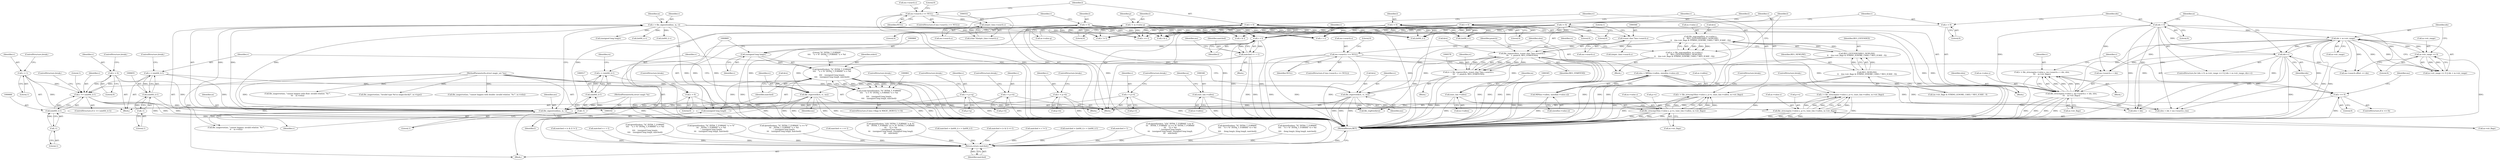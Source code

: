 digraph "0_file_4a284c89d6ef11aca34da65da7d673050a5ea320_1@API" {
"1000862" [label="(Call,fprintf(stderr, \"%\" INT64_T_FORMAT\n\t\t\t\t    \"u < %\" INT64_T_FORMAT \"u = %d\n\",\n\t\t\t\t    (unsigned long long)v,\n\t\t\t\t    (unsigned long long)l, matched))"];
"1000865" [label="(Call,(unsigned long long)v)"];
"1000849" [label="(Call,v < l)"];
"1000688" [label="(Call,v = file_signextend(ms, m, v))"];
"1000690" [label="(Call,file_signextend(ms, m, v))"];
"1000647" [label="(Call,file_regerror(&rx, rc, ms))"];
"1000562" [label="(Call,file_regexec(&rx, (const char *)ms->search.s,\n\t\t\t    1, pmatch, REG_STARTEND))"];
"1000486" [label="(Call,file_regcomp(&rx, m->value.s,\n\t\t    REG_EXTENDED|REG_NEWLINE|\n\t\t    ((m->str_flags & STRING_IGNORE_CASE) ? REG_ICASE : 0)))"];
"1000494" [label="(Call,REG_EXTENDED|REG_NEWLINE|\n\t\t    ((m->str_flags & STRING_IGNORE_CASE) ? REG_ICASE : 0))"];
"1000496" [label="(Call,REG_NEWLINE|\n\t\t    ((m->str_flags & STRING_IGNORE_CASE) ? REG_ICASE : 0))"];
"1000565" [label="(Call,(const char *)ms->search.s)"];
"1000551" [label="(Call,(intptr_t)ms->search.s)"];
"1000472" [label="(Call,ms->search.s == NULL)"];
"1000560" [label="(Call,rc = file_regexec(&rx, (const char *)ms->search.s,\n\t\t\t    1, pmatch, REG_STARTEND))"];
"1000103" [label="(MethodParameterIn,struct magic_set *ms)"];
"1000509" [label="(Call,file_regerror(&rx, rc, ms))"];
"1000484" [label="(Call,rc = file_regcomp(&rx, m->value.s,\n\t\t    REG_EXTENDED|REG_NEWLINE|\n\t\t    ((m->str_flags & STRING_IGNORE_CASE) ? REG_ICASE : 0)))"];
"1000104" [label="(MethodParameterIn,struct magic *m)"];
"1000637" [label="(Call,v = 0)"];
"1000663" [label="(Call,v == (uint64_t)-1)"];
"1000642" [label="(Call,v = 1)"];
"1000514" [label="(Call,v = (uint64_t)-1)"];
"1000516" [label="(Call,(uint64_t)-1)"];
"1000518" [label="(Call,-1)"];
"1000652" [label="(Call,v = (uint64_t)-1)"];
"1000654" [label="(Call,(uint64_t)-1)"];
"1000656" [label="(Call,-1)"];
"1000665" [label="(Call,(uint64_t)-1)"];
"1000667" [label="(Call,-1)"];
"1000178" [label="(Call,v = p->q)"];
"1000133" [label="(Call,v = p->b)"];
"1000402" [label="(Call,v = 0)"];
"1000328" [label="(Call,v = file_strncmp(m->value.s, p->s, (size_t)m->vallen, m->str_flags))"];
"1000330" [label="(Call,file_strncmp(m->value.s, p->s, (size_t)m->vallen, m->str_flags))"];
"1000339" [label="(Call,(size_t)m->vallen)"];
"1000142" [label="(Call,v = p->h)"];
"1000353" [label="(Call,v = file_strncmp16(m->value.s, p->s, (size_t)m->vallen, m->str_flags))"];
"1000355" [label="(Call,file_strncmp16(m->value.s, p->s, (size_t)m->vallen, m->str_flags))"];
"1000364" [label="(Call,(size_t)m->vallen)"];
"1000319" [label="(Call,v = 0)"];
"1000160" [label="(Call,v = p->l)"];
"1000454" [label="(Call,v == 0)"];
"1000434" [label="(Call,v = file_strncmp(m->value.s, ms->search.s + idx, slen,\n\t\t\t    m->str_flags))"];
"1000436" [label="(Call,file_strncmp(m->value.s, ms->search.s + idx, slen,\n\t\t\t    m->str_flags))"];
"1000378" [label="(Call,ms->search.s == NULL)"];
"1000406" [label="(Call,idx = 0)"];
"1000415" [label="(Call,idx < m->str_range)"];
"1000420" [label="(Call,idx++)"];
"1000410" [label="(Call,m->str_range == 0)"];
"1000387" [label="(Call,slen = MIN(m->vallen, sizeof(m->value.s)))"];
"1000389" [label="(Call,MIN(m->vallen, sizeof(m->value.s)))"];
"1000325" [label="(Call,l = 0)"];
"1000107" [label="(Call,l = m->value.q)"];
"1000350" [label="(Call,l = 0)"];
"1000399" [label="(Call,l = 0)"];
"1000481" [label="(Call,l = 0)"];
"1000316" [label="(Call,l = 0)"];
"1000868" [label="(Call,(unsigned long long)l)"];
"1000847" [label="(Call,matched = v < l)"];
"1000860" [label="(Call,(void) fprintf(stderr, \"%\" INT64_T_FORMAT\n\t\t\t\t    \"u < %\" INT64_T_FORMAT \"u = %d\n\",\n\t\t\t\t    (unsigned long long)v,\n\t\t\t\t    (unsigned long long)l, matched))"];
"1000978" [label="(Return,return matched;)"];
"1000328" [label="(Call,v = file_strncmp(m->value.s, p->s, (size_t)m->vallen, m->str_flags))"];
"1000436" [label="(Call,file_strncmp(m->value.s, ms->search.s + idx, slen,\n\t\t\t    m->str_flags))"];
"1000812" [label="(Call,(int64_t) v)"];
"1000486" [label="(Call,file_regcomp(&rx, m->value.s,\n\t\t    REG_EXTENDED|REG_NEWLINE|\n\t\t    ((m->str_flags & STRING_IGNORE_CASE) ? REG_ICASE : 0)))"];
"1000658" [label="(ControlStructure,break;)"];
"1000880" [label="(Call,(int64_t) l)"];
"1000862" [label="(Call,fprintf(stderr, \"%\" INT64_T_FORMAT\n\t\t\t\t    \"u < %\" INT64_T_FORMAT \"u = %d\n\",\n\t\t\t\t    (unsigned long long)v,\n\t\t\t\t    (unsigned long long)l, matched))"];
"1000341" [label="(Call,m->vallen)"];
"1000331" [label="(Call,m->value.s)"];
"1000489" [label="(Call,m->value.s)"];
"1000453" [label="(ControlStructure,if (v == 0))"];
"1000487" [label="(Call,&rx)"];
"1000402" [label="(Call,v = 0)"];
"1000665" [label="(Call,(uint64_t)-1)"];
"1000329" [label="(Identifier,v)"];
"1000317" [label="(Identifier,l)"];
"1000384" [label="(Identifier,NULL)"];
"1000657" [label="(Literal,1)"];
"1000326" [label="(Identifier,l)"];
"1000494" [label="(Call,REG_EXTENDED|REG_NEWLINE|\n\t\t    ((m->str_flags & STRING_IGNORE_CASE) ? REG_ICASE : 0))"];
"1000521" [label="(Block,)"];
"1000480" [label="(Literal,0)"];
"1000849" [label="(Call,v < l)"];
"1000640" [label="(ControlStructure,break;)"];
"1000656" [label="(Call,-1)"];
"1000562" [label="(Call,file_regexec(&rx, (const char *)ms->search.s,\n\t\t\t    1, pmatch, REG_STARTEND))"];
"1000160" [label="(Call,v = p->l)"];
"1000162" [label="(Call,p->l)"];
"1000867" [label="(Identifier,v)"];
"1000647" [label="(Call,file_regerror(&rx, rc, ms))"];
"1000133" [label="(Call,v = p->b)"];
"1000434" [label="(Call,v = file_strncmp(m->value.s, ms->search.s + idx, slen,\n\t\t\t    m->str_flags))"];
"1000105" [label="(Block,)"];
"1000180" [label="(Call,p->q)"];
"1000353" [label="(Call,v = file_strncmp16(m->value.s, p->s, (size_t)m->vallen, m->str_flags))"];
"1000654" [label="(Call,(uint64_t)-1)"];
"1000407" [label="(Identifier,idx)"];
"1000573" [label="(Identifier,pmatch)"];
"1000481" [label="(Call,l = 0)"];
"1000435" [label="(Identifier,v)"];
"1000390" [label="(Call,m->vallen)"];
"1000903" [label="(ControlStructure,break;)"];
"1000644" [label="(Literal,1)"];
"1000356" [label="(Call,m->value.s)"];
"1000165" [label="(ControlStructure,break;)"];
"1000639" [label="(Literal,0)"];
"1000366" [label="(Call,m->vallen)"];
"1000415" [label="(Call,idx < m->str_range)"];
"1000637" [label="(Call,v = 0)"];
"1000750" [label="(Call,v == l)"];
"1000937" [label="(Call,matched = (v & l) != l)"];
"1000401" [label="(Literal,0)"];
"1000178" [label="(Call,v = p->q)"];
"1000871" [label="(Identifier,matched)"];
"1000458" [label="(Call,ms->search.offset += idx)"];
"1000690" [label="(Call,file_signextend(ms, m, v))"];
"1000572" [label="(Literal,1)"];
"1000318" [label="(Literal,0)"];
"1000386" [label="(Literal,0)"];
"1000496" [label="(Call,REG_NEWLINE|\n\t\t    ((m->str_flags & STRING_IGNORE_CASE) ? REG_ICASE : 0))"];
"1000782" [label="(Call,matched = v > l)"];
"1000797" [label="(Call,fprintf(stderr, \"%\" INT64_T_FORMAT\n\t\t\t\t    \"u > %\" INT64_T_FORMAT \"u = %d\n\",\n\t\t\t\t    (unsigned long long)v,\n\t\t\t\t    (unsigned long long)l, matched))"];
"1000563" [label="(Call,&rx)"];
"1000513" [label="(Identifier,ms)"];
"1000510" [label="(Call,&rx)"];
"1000642" [label="(Call,v = 1)"];
"1000456" [label="(Literal,0)"];
"1000449" [label="(Identifier,slen)"];
"1000408" [label="(Literal,0)"];
"1000736" [label="(Call,fprintf(stderr, \"%\" INT64_T_FORMAT \"u != %\"\n\t\t\t    INT64_T_FORMAT \"u = %d\n\", (unsigned long long)v,\n\t\t\t    (unsigned long long)l, matched))"];
"1000421" [label="(Identifier,idx)"];
"1000645" [label="(ControlStructure,break;)"];
"1000455" [label="(Identifier,v)"];
"1000468" [label="(Block,)"];
"1000515" [label="(Identifier,v)"];
"1000361" [label="(Call,p->s)"];
"1000238" [label="(Call,file_magerror(ms, \"cannot happen with float: invalid relation `%c'\",\n\t\t\t    m->reln))"];
"1000763" [label="(Call,fprintf(stderr, \"%\" INT64_T_FORMAT \"u == %\"\n\t\t\t    INT64_T_FORMAT \"u = %d\n\", (unsigned long long)v,\n\t\t\t    (unsigned long long)l, matched))"];
"1000748" [label="(Call,matched = v == l)"];
"1000954" [label="(Call,fprintf(stderr, \"((%\" INT64_T_FORMAT \"x & %\"\n\t\t\t    INT64_T_FORMAT \"x) != %\" INT64_T_FORMAT\n\t\t\t    \"x) = %d\n\", (unsigned long long)v,\n\t\t\t    (unsigned long long)l, (unsigned long long)l,\n\t\t\t    matched))"];
"1000144" [label="(Call,p->h)"];
"1000410" [label="(Call,m->str_range == 0)"];
"1000143" [label="(Identifier,v)"];
"1000450" [label="(Call,m->str_flags)"];
"1000424" [label="(Call,slen + idx > ms->search.s_len)"];
"1000870" [label="(Identifier,l)"];
"1000355" [label="(Call,file_strncmp16(m->value.s, p->s, (size_t)m->vallen, m->str_flags))"];
"1000147" [label="(ControlStructure,break;)"];
"1000122" [label="(Identifier,p)"];
"1000561" [label="(Identifier,rc)"];
"1000940" [label="(Call,v & l)"];
"1000847" [label="(Call,matched = v < l)"];
"1000553" [label="(Call,ms->search.s)"];
"1000483" [label="(Literal,0)"];
"1000661" [label="(Identifier,rx)"];
"1000519" [label="(Literal,1)"];
"1000351" [label="(Identifier,l)"];
"1000484" [label="(Call,rc = file_regcomp(&rx, m->value.s,\n\t\t    REG_EXTENDED|REG_NEWLINE|\n\t\t    ((m->str_flags & STRING_IGNORE_CASE) ? REG_ICASE : 0)))"];
"1000461" [label="(Identifier,ms)"];
"1000863" [label="(Identifier,stderr)"];
"1000638" [label="(Identifier,v)"];
"1000662" [label="(ControlStructure,if (v == (uint64_t)-1))"];
"1000417" [label="(Call,m->str_range)"];
"1000809" [label="(Call,matched = (int64_t) v > (int64_t) l)"];
"1000387" [label="(Call,slen = MIN(m->vallen, sizeof(m->value.s)))"];
"1000473" [label="(Call,ms->search.s)"];
"1000103" [label="(MethodParameterIn,struct magic_set *ms)"];
"1000350" [label="(Call,l = 0)"];
"1000354" [label="(Identifier,v)"];
"1000565" [label="(Call,(const char *)ms->search.s)"];
"1000442" [label="(Call,ms->search.s + idx)"];
"1000369" [label="(Call,m->str_flags)"];
"1000877" [label="(Call,(int64_t) v)"];
"1000412" [label="(Identifier,m)"];
"1000425" [label="(Call,slen + idx)"];
"1000416" [label="(Identifier,idx)"];
"1000980" [label="(MethodReturn,RET)"];
"1000693" [label="(Identifier,v)"];
"1000516" [label="(Call,(uint64_t)-1)"];
"1000134" [label="(Identifier,v)"];
"1000508" [label="(Block,)"];
"1000321" [label="(Literal,0)"];
"1000668" [label="(Literal,1)"];
"1000672" [label="(ControlStructure,break;)"];
"1000679" [label="(Call,file_magerror(ms, \"invalid type %d in magiccheck()\", m->type))"];
"1000688" [label="(Call,v = file_signextend(ms, m, v))"];
"1000560" [label="(Call,rc = file_regexec(&rx, (const char *)ms->search.s,\n\t\t\t    1, pmatch, REG_STARTEND))"];
"1000345" [label="(Identifier,m)"];
"1000485" [label="(Identifier,rc)"];
"1000379" [label="(Call,ms->search.s)"];
"1000653" [label="(Identifier,v)"];
"1000389" [label="(Call,MIN(m->vallen, sizeof(m->value.s)))"];
"1000514" [label="(Call,v = (uint64_t)-1)"];
"1000403" [label="(Identifier,v)"];
"1000437" [label="(Call,m->value.s)"];
"1000969" [label="(Call,file_magerror(ms, \"cannot happen: invalid relation `%c'\",\n\t\t    m->reln))"];
"1000344" [label="(Call,m->str_flags)"];
"1000422" [label="(Block,)"];
"1000405" [label="(ControlStructure,for (idx = 0; m->str_range == 0 || idx < m->str_range; idx++))"];
"1000691" [label="(Identifier,ms)"];
"1000652" [label="(Call,v = (uint64_t)-1)"];
"1000372" [label="(ControlStructure,break;)"];
"1000322" [label="(ControlStructure,break;)"];
"1000498" [label="(Call,(m->str_flags & STRING_IGNORE_CASE) ? REG_ICASE : 0)"];
"1000905" [label="(Call,matched = (v & l) == l)"];
"1000979" [label="(Identifier,matched)"];
"1000713" [label="(Call,(unsigned long long)v)"];
"1000579" [label="(Call,(intptr_t)ms->search.s)"];
"1000471" [label="(ControlStructure,if (ms->search.s == NULL))"];
"1000860" [label="(Call,(void) fprintf(stderr, \"%\" INT64_T_FORMAT\n\t\t\t\t    \"u < %\" INT64_T_FORMAT \"u = %d\n\",\n\t\t\t\t    (unsigned long long)v,\n\t\t\t\t    (unsigned long long)l, matched))"];
"1000721" [label="(Call,matched = v != l)"];
"1000347" [label="(ControlStructure,break;)"];
"1000856" [label="(Identifier,ms)"];
"1000874" [label="(Call,matched = (int64_t) v < (int64_t) l)"];
"1000689" [label="(Identifier,v)"];
"1000316" [label="(Call,l = 0)"];
"1000104" [label="(MethodParameterIn,struct magic *m)"];
"1000388" [label="(Identifier,slen)"];
"1000325" [label="(Call,l = 0)"];
"1000327" [label="(Literal,0)"];
"1000393" [label="(Call,sizeof(m->value.s))"];
"1000409" [label="(Call,m->str_range == 0 || idx < m->str_range)"];
"1000512" [label="(Identifier,rc)"];
"1000420" [label="(Call,idx++)"];
"1000846" [label="(Block,)"];
"1000648" [label="(Call,&rx)"];
"1000671" [label="(Literal,1)"];
"1000399" [label="(Call,l = 0)"];
"1000716" [label="(Call,matched = 1)"];
"1000472" [label="(Call,ms->search.s == NULL)"];
"1000374" [label="(Block,)"];
"1000922" [label="(Call,fprintf(stderr, \"((%\" INT64_T_FORMAT \"x & %\"\n\t\t\t    INT64_T_FORMAT \"x) == %\" INT64_T_FORMAT\n\t\t\t    \"x) = %d\n\", (unsigned long long)v,\n\t\t\t    (unsigned long long)l, (unsigned long long)l,\n\t\t\t    matched))"];
"1000659" [label="(Call,file_regfree(&rx))"];
"1000864" [label="(Literal,\"%\" INT64_T_FORMAT\n\t\t\t\t    \"u < %\" INT64_T_FORMAT \"u = %d\n\")"];
"1000183" [label="(ControlStructure,break;)"];
"1000482" [label="(Identifier,l)"];
"1000406" [label="(Call,idx = 0)"];
"1000319" [label="(Call,v = 0)"];
"1000378" [label="(Call,ms->search.s == NULL)"];
"1000574" [label="(Identifier,REG_STARTEND)"];
"1000850" [label="(Identifier,v)"];
"1000692" [label="(Identifier,m)"];
"1000549" [label="(Call,(char *)(intptr_t)ms->search.s)"];
"1000400" [label="(Identifier,l)"];
"1000414" [label="(Literal,0)"];
"1000161" [label="(Identifier,v)"];
"1000108" [label="(Identifier,l)"];
"1000696" [label="(Identifier,m)"];
"1000893" [label="(Call,fprintf(stderr, \"%\" INT64_T_FORMAT\n\t\t\t\t    \"d < %\" INT64_T_FORMAT \"d = %d\n\",\n\t\t\t\t     (long long)v, (long long)l, matched))"];
"1000303" [label="(Call,file_magerror(ms, \"cannot happen with double: invalid relation `%c'\", m->reln))"];
"1000330" [label="(Call,file_strncmp(m->value.s, p->s, (size_t)m->vallen, m->str_flags))"];
"1000370" [label="(Identifier,m)"];
"1000590" [label="(Block,)"];
"1000667" [label="(Call,-1)"];
"1000868" [label="(Call,(unsigned long long)l)"];
"1000908" [label="(Call,v & l)"];
"1000336" [label="(Call,p->s)"];
"1000495" [label="(Identifier,REG_EXTENDED)"];
"1000865" [label="(Call,(unsigned long long)v)"];
"1000663" [label="(Call,v == (uint64_t)-1)"];
"1000135" [label="(Call,p->b)"];
"1000651" [label="(Identifier,ms)"];
"1000131" [label="(Block,)"];
"1000411" [label="(Call,m->str_range)"];
"1000978" [label="(Return,return matched;)"];
"1000142" [label="(Call,v = p->h)"];
"1000518" [label="(Call,-1)"];
"1000454" [label="(Call,v == 0)"];
"1000551" [label="(Call,(intptr_t)ms->search.s)"];
"1000404" [label="(Literal,0)"];
"1000377" [label="(ControlStructure,if (ms->search.s == NULL))"];
"1000664" [label="(Identifier,v)"];
"1000352" [label="(Literal,0)"];
"1000650" [label="(Identifier,rc)"];
"1000828" [label="(Call,fprintf(stderr, \"%\" INT64_T_FORMAT\n\t\t\t\t    \"d > %\" INT64_T_FORMAT \"d = %d\n\",\n\t\t\t\t    (long long)v, (long long)l, matched))"];
"1000179" [label="(Identifier,v)"];
"1000851" [label="(Identifier,l)"];
"1000567" [label="(Call,ms->search.s)"];
"1000509" [label="(Call,file_regerror(&rx, rc, ms))"];
"1000497" [label="(Identifier,REG_NEWLINE)"];
"1000643" [label="(Identifier,v)"];
"1000107" [label="(Call,l = m->value.q)"];
"1000784" [label="(Call,v > l)"];
"1000815" [label="(Call,(int64_t) l)"];
"1000852" [label="(ControlStructure,if ((ms->flags & MAGIC_DEBUG) != 0))"];
"1000723" [label="(Call,v != l)"];
"1000364" [label="(Call,(size_t)m->vallen)"];
"1000320" [label="(Identifier,v)"];
"1000478" [label="(Identifier,NULL)"];
"1000109" [label="(Call,m->value.q)"];
"1000507" [label="(Identifier,rc)"];
"1000138" [label="(ControlStructure,break;)"];
"1000848" [label="(Identifier,matched)"];
"1000339" [label="(Call,(size_t)m->vallen)"];
"1000862" -> "1000860"  [label="AST: "];
"1000862" -> "1000871"  [label="CFG: "];
"1000863" -> "1000862"  [label="AST: "];
"1000864" -> "1000862"  [label="AST: "];
"1000865" -> "1000862"  [label="AST: "];
"1000868" -> "1000862"  [label="AST: "];
"1000871" -> "1000862"  [label="AST: "];
"1000860" -> "1000862"  [label="CFG: "];
"1000862" -> "1000980"  [label="DDG: "];
"1000862" -> "1000980"  [label="DDG: "];
"1000862" -> "1000980"  [label="DDG: "];
"1000862" -> "1000980"  [label="DDG: "];
"1000862" -> "1000860"  [label="DDG: "];
"1000862" -> "1000860"  [label="DDG: "];
"1000862" -> "1000860"  [label="DDG: "];
"1000862" -> "1000860"  [label="DDG: "];
"1000862" -> "1000860"  [label="DDG: "];
"1000865" -> "1000862"  [label="DDG: "];
"1000868" -> "1000862"  [label="DDG: "];
"1000847" -> "1000862"  [label="DDG: "];
"1000862" -> "1000978"  [label="DDG: "];
"1000865" -> "1000867"  [label="CFG: "];
"1000866" -> "1000865"  [label="AST: "];
"1000867" -> "1000865"  [label="AST: "];
"1000869" -> "1000865"  [label="CFG: "];
"1000865" -> "1000980"  [label="DDG: "];
"1000849" -> "1000865"  [label="DDG: "];
"1000849" -> "1000847"  [label="AST: "];
"1000849" -> "1000851"  [label="CFG: "];
"1000850" -> "1000849"  [label="AST: "];
"1000851" -> "1000849"  [label="AST: "];
"1000847" -> "1000849"  [label="CFG: "];
"1000849" -> "1000980"  [label="DDG: "];
"1000849" -> "1000980"  [label="DDG: "];
"1000849" -> "1000847"  [label="DDG: "];
"1000849" -> "1000847"  [label="DDG: "];
"1000688" -> "1000849"  [label="DDG: "];
"1000325" -> "1000849"  [label="DDG: "];
"1000107" -> "1000849"  [label="DDG: "];
"1000350" -> "1000849"  [label="DDG: "];
"1000399" -> "1000849"  [label="DDG: "];
"1000481" -> "1000849"  [label="DDG: "];
"1000316" -> "1000849"  [label="DDG: "];
"1000849" -> "1000868"  [label="DDG: "];
"1000688" -> "1000105"  [label="AST: "];
"1000688" -> "1000690"  [label="CFG: "];
"1000689" -> "1000688"  [label="AST: "];
"1000690" -> "1000688"  [label="AST: "];
"1000696" -> "1000688"  [label="CFG: "];
"1000688" -> "1000980"  [label="DDG: "];
"1000688" -> "1000980"  [label="DDG: "];
"1000690" -> "1000688"  [label="DDG: "];
"1000690" -> "1000688"  [label="DDG: "];
"1000690" -> "1000688"  [label="DDG: "];
"1000688" -> "1000713"  [label="DDG: "];
"1000688" -> "1000723"  [label="DDG: "];
"1000688" -> "1000750"  [label="DDG: "];
"1000688" -> "1000784"  [label="DDG: "];
"1000688" -> "1000812"  [label="DDG: "];
"1000688" -> "1000877"  [label="DDG: "];
"1000688" -> "1000908"  [label="DDG: "];
"1000688" -> "1000940"  [label="DDG: "];
"1000690" -> "1000693"  [label="CFG: "];
"1000691" -> "1000690"  [label="AST: "];
"1000692" -> "1000690"  [label="AST: "];
"1000693" -> "1000690"  [label="AST: "];
"1000690" -> "1000980"  [label="DDG: "];
"1000690" -> "1000980"  [label="DDG: "];
"1000647" -> "1000690"  [label="DDG: "];
"1000509" -> "1000690"  [label="DDG: "];
"1000103" -> "1000690"  [label="DDG: "];
"1000104" -> "1000690"  [label="DDG: "];
"1000637" -> "1000690"  [label="DDG: "];
"1000663" -> "1000690"  [label="DDG: "];
"1000178" -> "1000690"  [label="DDG: "];
"1000133" -> "1000690"  [label="DDG: "];
"1000402" -> "1000690"  [label="DDG: "];
"1000652" -> "1000690"  [label="DDG: "];
"1000328" -> "1000690"  [label="DDG: "];
"1000142" -> "1000690"  [label="DDG: "];
"1000353" -> "1000690"  [label="DDG: "];
"1000319" -> "1000690"  [label="DDG: "];
"1000160" -> "1000690"  [label="DDG: "];
"1000642" -> "1000690"  [label="DDG: "];
"1000454" -> "1000690"  [label="DDG: "];
"1000690" -> "1000969"  [label="DDG: "];
"1000647" -> "1000590"  [label="AST: "];
"1000647" -> "1000651"  [label="CFG: "];
"1000648" -> "1000647"  [label="AST: "];
"1000650" -> "1000647"  [label="AST: "];
"1000651" -> "1000647"  [label="AST: "];
"1000653" -> "1000647"  [label="CFG: "];
"1000647" -> "1000980"  [label="DDG: "];
"1000647" -> "1000980"  [label="DDG: "];
"1000647" -> "1000980"  [label="DDG: "];
"1000647" -> "1000980"  [label="DDG: "];
"1000562" -> "1000647"  [label="DDG: "];
"1000560" -> "1000647"  [label="DDG: "];
"1000103" -> "1000647"  [label="DDG: "];
"1000647" -> "1000659"  [label="DDG: "];
"1000562" -> "1000560"  [label="AST: "];
"1000562" -> "1000574"  [label="CFG: "];
"1000563" -> "1000562"  [label="AST: "];
"1000565" -> "1000562"  [label="AST: "];
"1000572" -> "1000562"  [label="AST: "];
"1000573" -> "1000562"  [label="AST: "];
"1000574" -> "1000562"  [label="AST: "];
"1000560" -> "1000562"  [label="CFG: "];
"1000562" -> "1000980"  [label="DDG: "];
"1000562" -> "1000980"  [label="DDG: "];
"1000562" -> "1000980"  [label="DDG: "];
"1000562" -> "1000980"  [label="DDG: "];
"1000562" -> "1000560"  [label="DDG: "];
"1000562" -> "1000560"  [label="DDG: "];
"1000562" -> "1000560"  [label="DDG: "];
"1000562" -> "1000560"  [label="DDG: "];
"1000562" -> "1000560"  [label="DDG: "];
"1000486" -> "1000562"  [label="DDG: "];
"1000565" -> "1000562"  [label="DDG: "];
"1000562" -> "1000659"  [label="DDG: "];
"1000486" -> "1000484"  [label="AST: "];
"1000486" -> "1000494"  [label="CFG: "];
"1000487" -> "1000486"  [label="AST: "];
"1000489" -> "1000486"  [label="AST: "];
"1000494" -> "1000486"  [label="AST: "];
"1000484" -> "1000486"  [label="CFG: "];
"1000486" -> "1000980"  [label="DDG: "];
"1000486" -> "1000980"  [label="DDG: "];
"1000486" -> "1000484"  [label="DDG: "];
"1000486" -> "1000484"  [label="DDG: "];
"1000486" -> "1000484"  [label="DDG: "];
"1000494" -> "1000486"  [label="DDG: "];
"1000494" -> "1000486"  [label="DDG: "];
"1000486" -> "1000509"  [label="DDG: "];
"1000494" -> "1000496"  [label="CFG: "];
"1000495" -> "1000494"  [label="AST: "];
"1000496" -> "1000494"  [label="AST: "];
"1000494" -> "1000980"  [label="DDG: "];
"1000494" -> "1000980"  [label="DDG: "];
"1000496" -> "1000494"  [label="DDG: "];
"1000496" -> "1000494"  [label="DDG: "];
"1000496" -> "1000498"  [label="CFG: "];
"1000497" -> "1000496"  [label="AST: "];
"1000498" -> "1000496"  [label="AST: "];
"1000496" -> "1000980"  [label="DDG: "];
"1000496" -> "1000980"  [label="DDG: "];
"1000565" -> "1000567"  [label="CFG: "];
"1000566" -> "1000565"  [label="AST: "];
"1000567" -> "1000565"  [label="AST: "];
"1000572" -> "1000565"  [label="CFG: "];
"1000551" -> "1000565"  [label="DDG: "];
"1000565" -> "1000579"  [label="DDG: "];
"1000551" -> "1000549"  [label="AST: "];
"1000551" -> "1000553"  [label="CFG: "];
"1000552" -> "1000551"  [label="AST: "];
"1000553" -> "1000551"  [label="AST: "];
"1000549" -> "1000551"  [label="CFG: "];
"1000551" -> "1000549"  [label="DDG: "];
"1000472" -> "1000551"  [label="DDG: "];
"1000472" -> "1000471"  [label="AST: "];
"1000472" -> "1000478"  [label="CFG: "];
"1000473" -> "1000472"  [label="AST: "];
"1000478" -> "1000472"  [label="AST: "];
"1000480" -> "1000472"  [label="CFG: "];
"1000482" -> "1000472"  [label="CFG: "];
"1000472" -> "1000980"  [label="DDG: "];
"1000472" -> "1000980"  [label="DDG: "];
"1000472" -> "1000980"  [label="DDG: "];
"1000560" -> "1000521"  [label="AST: "];
"1000561" -> "1000560"  [label="AST: "];
"1000578" -> "1000560"  [label="CFG: "];
"1000560" -> "1000980"  [label="DDG: "];
"1000560" -> "1000980"  [label="DDG: "];
"1000103" -> "1000102"  [label="AST: "];
"1000103" -> "1000980"  [label="DDG: "];
"1000103" -> "1000238"  [label="DDG: "];
"1000103" -> "1000303"  [label="DDG: "];
"1000103" -> "1000509"  [label="DDG: "];
"1000103" -> "1000679"  [label="DDG: "];
"1000103" -> "1000969"  [label="DDG: "];
"1000509" -> "1000508"  [label="AST: "];
"1000509" -> "1000513"  [label="CFG: "];
"1000510" -> "1000509"  [label="AST: "];
"1000512" -> "1000509"  [label="AST: "];
"1000513" -> "1000509"  [label="AST: "];
"1000515" -> "1000509"  [label="CFG: "];
"1000509" -> "1000980"  [label="DDG: "];
"1000509" -> "1000980"  [label="DDG: "];
"1000509" -> "1000980"  [label="DDG: "];
"1000484" -> "1000509"  [label="DDG: "];
"1000509" -> "1000659"  [label="DDG: "];
"1000484" -> "1000468"  [label="AST: "];
"1000485" -> "1000484"  [label="AST: "];
"1000507" -> "1000484"  [label="CFG: "];
"1000484" -> "1000980"  [label="DDG: "];
"1000104" -> "1000102"  [label="AST: "];
"1000104" -> "1000980"  [label="DDG: "];
"1000637" -> "1000590"  [label="AST: "];
"1000637" -> "1000639"  [label="CFG: "];
"1000638" -> "1000637"  [label="AST: "];
"1000639" -> "1000637"  [label="AST: "];
"1000640" -> "1000637"  [label="CFG: "];
"1000637" -> "1000663"  [label="DDG: "];
"1000663" -> "1000662"  [label="AST: "];
"1000663" -> "1000665"  [label="CFG: "];
"1000664" -> "1000663"  [label="AST: "];
"1000665" -> "1000663"  [label="AST: "];
"1000671" -> "1000663"  [label="CFG: "];
"1000672" -> "1000663"  [label="CFG: "];
"1000663" -> "1000980"  [label="DDG: "];
"1000663" -> "1000980"  [label="DDG: "];
"1000663" -> "1000980"  [label="DDG: "];
"1000642" -> "1000663"  [label="DDG: "];
"1000514" -> "1000663"  [label="DDG: "];
"1000652" -> "1000663"  [label="DDG: "];
"1000665" -> "1000663"  [label="DDG: "];
"1000642" -> "1000590"  [label="AST: "];
"1000642" -> "1000644"  [label="CFG: "];
"1000643" -> "1000642"  [label="AST: "];
"1000644" -> "1000642"  [label="AST: "];
"1000645" -> "1000642"  [label="CFG: "];
"1000514" -> "1000508"  [label="AST: "];
"1000514" -> "1000516"  [label="CFG: "];
"1000515" -> "1000514"  [label="AST: "];
"1000516" -> "1000514"  [label="AST: "];
"1000661" -> "1000514"  [label="CFG: "];
"1000516" -> "1000514"  [label="DDG: "];
"1000516" -> "1000518"  [label="CFG: "];
"1000517" -> "1000516"  [label="AST: "];
"1000518" -> "1000516"  [label="AST: "];
"1000518" -> "1000516"  [label="DDG: "];
"1000518" -> "1000519"  [label="CFG: "];
"1000519" -> "1000518"  [label="AST: "];
"1000652" -> "1000590"  [label="AST: "];
"1000652" -> "1000654"  [label="CFG: "];
"1000653" -> "1000652"  [label="AST: "];
"1000654" -> "1000652"  [label="AST: "];
"1000658" -> "1000652"  [label="CFG: "];
"1000652" -> "1000980"  [label="DDG: "];
"1000654" -> "1000652"  [label="DDG: "];
"1000654" -> "1000656"  [label="CFG: "];
"1000655" -> "1000654"  [label="AST: "];
"1000656" -> "1000654"  [label="AST: "];
"1000654" -> "1000980"  [label="DDG: "];
"1000656" -> "1000654"  [label="DDG: "];
"1000656" -> "1000657"  [label="CFG: "];
"1000657" -> "1000656"  [label="AST: "];
"1000665" -> "1000667"  [label="CFG: "];
"1000666" -> "1000665"  [label="AST: "];
"1000667" -> "1000665"  [label="AST: "];
"1000665" -> "1000980"  [label="DDG: "];
"1000667" -> "1000665"  [label="DDG: "];
"1000667" -> "1000668"  [label="CFG: "];
"1000668" -> "1000667"  [label="AST: "];
"1000178" -> "1000131"  [label="AST: "];
"1000178" -> "1000180"  [label="CFG: "];
"1000179" -> "1000178"  [label="AST: "];
"1000180" -> "1000178"  [label="AST: "];
"1000183" -> "1000178"  [label="CFG: "];
"1000178" -> "1000980"  [label="DDG: "];
"1000133" -> "1000131"  [label="AST: "];
"1000133" -> "1000135"  [label="CFG: "];
"1000134" -> "1000133"  [label="AST: "];
"1000135" -> "1000133"  [label="AST: "];
"1000138" -> "1000133"  [label="CFG: "];
"1000133" -> "1000980"  [label="DDG: "];
"1000402" -> "1000374"  [label="AST: "];
"1000402" -> "1000404"  [label="CFG: "];
"1000403" -> "1000402"  [label="AST: "];
"1000404" -> "1000402"  [label="AST: "];
"1000407" -> "1000402"  [label="CFG: "];
"1000328" -> "1000131"  [label="AST: "];
"1000328" -> "1000330"  [label="CFG: "];
"1000329" -> "1000328"  [label="AST: "];
"1000330" -> "1000328"  [label="AST: "];
"1000347" -> "1000328"  [label="CFG: "];
"1000328" -> "1000980"  [label="DDG: "];
"1000330" -> "1000328"  [label="DDG: "];
"1000330" -> "1000328"  [label="DDG: "];
"1000330" -> "1000328"  [label="DDG: "];
"1000330" -> "1000328"  [label="DDG: "];
"1000330" -> "1000344"  [label="CFG: "];
"1000331" -> "1000330"  [label="AST: "];
"1000336" -> "1000330"  [label="AST: "];
"1000339" -> "1000330"  [label="AST: "];
"1000344" -> "1000330"  [label="AST: "];
"1000330" -> "1000980"  [label="DDG: "];
"1000330" -> "1000980"  [label="DDG: "];
"1000330" -> "1000980"  [label="DDG: "];
"1000330" -> "1000980"  [label="DDG: "];
"1000339" -> "1000330"  [label="DDG: "];
"1000339" -> "1000341"  [label="CFG: "];
"1000340" -> "1000339"  [label="AST: "];
"1000341" -> "1000339"  [label="AST: "];
"1000345" -> "1000339"  [label="CFG: "];
"1000339" -> "1000980"  [label="DDG: "];
"1000142" -> "1000131"  [label="AST: "];
"1000142" -> "1000144"  [label="CFG: "];
"1000143" -> "1000142"  [label="AST: "];
"1000144" -> "1000142"  [label="AST: "];
"1000147" -> "1000142"  [label="CFG: "];
"1000142" -> "1000980"  [label="DDG: "];
"1000353" -> "1000131"  [label="AST: "];
"1000353" -> "1000355"  [label="CFG: "];
"1000354" -> "1000353"  [label="AST: "];
"1000355" -> "1000353"  [label="AST: "];
"1000372" -> "1000353"  [label="CFG: "];
"1000353" -> "1000980"  [label="DDG: "];
"1000355" -> "1000353"  [label="DDG: "];
"1000355" -> "1000353"  [label="DDG: "];
"1000355" -> "1000353"  [label="DDG: "];
"1000355" -> "1000353"  [label="DDG: "];
"1000355" -> "1000369"  [label="CFG: "];
"1000356" -> "1000355"  [label="AST: "];
"1000361" -> "1000355"  [label="AST: "];
"1000364" -> "1000355"  [label="AST: "];
"1000369" -> "1000355"  [label="AST: "];
"1000355" -> "1000980"  [label="DDG: "];
"1000355" -> "1000980"  [label="DDG: "];
"1000355" -> "1000980"  [label="DDG: "];
"1000355" -> "1000980"  [label="DDG: "];
"1000364" -> "1000355"  [label="DDG: "];
"1000364" -> "1000366"  [label="CFG: "];
"1000365" -> "1000364"  [label="AST: "];
"1000366" -> "1000364"  [label="AST: "];
"1000370" -> "1000364"  [label="CFG: "];
"1000364" -> "1000980"  [label="DDG: "];
"1000319" -> "1000131"  [label="AST: "];
"1000319" -> "1000321"  [label="CFG: "];
"1000320" -> "1000319"  [label="AST: "];
"1000321" -> "1000319"  [label="AST: "];
"1000322" -> "1000319"  [label="CFG: "];
"1000160" -> "1000131"  [label="AST: "];
"1000160" -> "1000162"  [label="CFG: "];
"1000161" -> "1000160"  [label="AST: "];
"1000162" -> "1000160"  [label="AST: "];
"1000165" -> "1000160"  [label="CFG: "];
"1000160" -> "1000980"  [label="DDG: "];
"1000454" -> "1000453"  [label="AST: "];
"1000454" -> "1000456"  [label="CFG: "];
"1000455" -> "1000454"  [label="AST: "];
"1000456" -> "1000454"  [label="AST: "];
"1000461" -> "1000454"  [label="CFG: "];
"1000421" -> "1000454"  [label="CFG: "];
"1000454" -> "1000980"  [label="DDG: "];
"1000434" -> "1000454"  [label="DDG: "];
"1000434" -> "1000422"  [label="AST: "];
"1000434" -> "1000436"  [label="CFG: "];
"1000435" -> "1000434"  [label="AST: "];
"1000436" -> "1000434"  [label="AST: "];
"1000455" -> "1000434"  [label="CFG: "];
"1000434" -> "1000980"  [label="DDG: "];
"1000436" -> "1000434"  [label="DDG: "];
"1000436" -> "1000434"  [label="DDG: "];
"1000436" -> "1000434"  [label="DDG: "];
"1000436" -> "1000434"  [label="DDG: "];
"1000436" -> "1000450"  [label="CFG: "];
"1000437" -> "1000436"  [label="AST: "];
"1000442" -> "1000436"  [label="AST: "];
"1000449" -> "1000436"  [label="AST: "];
"1000450" -> "1000436"  [label="AST: "];
"1000436" -> "1000980"  [label="DDG: "];
"1000436" -> "1000980"  [label="DDG: "];
"1000436" -> "1000980"  [label="DDG: "];
"1000436" -> "1000980"  [label="DDG: "];
"1000436" -> "1000424"  [label="DDG: "];
"1000436" -> "1000425"  [label="DDG: "];
"1000378" -> "1000436"  [label="DDG: "];
"1000406" -> "1000436"  [label="DDG: "];
"1000415" -> "1000436"  [label="DDG: "];
"1000420" -> "1000436"  [label="DDG: "];
"1000387" -> "1000436"  [label="DDG: "];
"1000378" -> "1000377"  [label="AST: "];
"1000378" -> "1000384"  [label="CFG: "];
"1000379" -> "1000378"  [label="AST: "];
"1000384" -> "1000378"  [label="AST: "];
"1000386" -> "1000378"  [label="CFG: "];
"1000388" -> "1000378"  [label="CFG: "];
"1000378" -> "1000980"  [label="DDG: "];
"1000378" -> "1000980"  [label="DDG: "];
"1000378" -> "1000980"  [label="DDG: "];
"1000378" -> "1000442"  [label="DDG: "];
"1000406" -> "1000405"  [label="AST: "];
"1000406" -> "1000408"  [label="CFG: "];
"1000407" -> "1000406"  [label="AST: "];
"1000408" -> "1000406"  [label="AST: "];
"1000412" -> "1000406"  [label="CFG: "];
"1000406" -> "1000980"  [label="DDG: "];
"1000406" -> "1000415"  [label="DDG: "];
"1000406" -> "1000420"  [label="DDG: "];
"1000406" -> "1000424"  [label="DDG: "];
"1000406" -> "1000425"  [label="DDG: "];
"1000406" -> "1000442"  [label="DDG: "];
"1000406" -> "1000458"  [label="DDG: "];
"1000415" -> "1000409"  [label="AST: "];
"1000415" -> "1000417"  [label="CFG: "];
"1000416" -> "1000415"  [label="AST: "];
"1000417" -> "1000415"  [label="AST: "];
"1000409" -> "1000415"  [label="CFG: "];
"1000415" -> "1000980"  [label="DDG: "];
"1000415" -> "1000980"  [label="DDG: "];
"1000415" -> "1000410"  [label="DDG: "];
"1000415" -> "1000409"  [label="DDG: "];
"1000415" -> "1000409"  [label="DDG: "];
"1000420" -> "1000415"  [label="DDG: "];
"1000410" -> "1000415"  [label="DDG: "];
"1000415" -> "1000420"  [label="DDG: "];
"1000415" -> "1000424"  [label="DDG: "];
"1000415" -> "1000425"  [label="DDG: "];
"1000415" -> "1000442"  [label="DDG: "];
"1000415" -> "1000458"  [label="DDG: "];
"1000420" -> "1000405"  [label="AST: "];
"1000420" -> "1000421"  [label="CFG: "];
"1000421" -> "1000420"  [label="AST: "];
"1000412" -> "1000420"  [label="CFG: "];
"1000420" -> "1000980"  [label="DDG: "];
"1000420" -> "1000424"  [label="DDG: "];
"1000420" -> "1000425"  [label="DDG: "];
"1000420" -> "1000442"  [label="DDG: "];
"1000420" -> "1000458"  [label="DDG: "];
"1000410" -> "1000409"  [label="AST: "];
"1000410" -> "1000414"  [label="CFG: "];
"1000411" -> "1000410"  [label="AST: "];
"1000414" -> "1000410"  [label="AST: "];
"1000416" -> "1000410"  [label="CFG: "];
"1000409" -> "1000410"  [label="CFG: "];
"1000410" -> "1000980"  [label="DDG: "];
"1000410" -> "1000409"  [label="DDG: "];
"1000410" -> "1000409"  [label="DDG: "];
"1000387" -> "1000374"  [label="AST: "];
"1000387" -> "1000389"  [label="CFG: "];
"1000388" -> "1000387"  [label="AST: "];
"1000389" -> "1000387"  [label="AST: "];
"1000400" -> "1000387"  [label="CFG: "];
"1000387" -> "1000980"  [label="DDG: "];
"1000387" -> "1000980"  [label="DDG: "];
"1000389" -> "1000387"  [label="DDG: "];
"1000387" -> "1000424"  [label="DDG: "];
"1000387" -> "1000425"  [label="DDG: "];
"1000389" -> "1000393"  [label="CFG: "];
"1000390" -> "1000389"  [label="AST: "];
"1000393" -> "1000389"  [label="AST: "];
"1000389" -> "1000980"  [label="DDG: "];
"1000325" -> "1000131"  [label="AST: "];
"1000325" -> "1000327"  [label="CFG: "];
"1000326" -> "1000325"  [label="AST: "];
"1000327" -> "1000325"  [label="AST: "];
"1000329" -> "1000325"  [label="CFG: "];
"1000325" -> "1000980"  [label="DDG: "];
"1000325" -> "1000723"  [label="DDG: "];
"1000325" -> "1000750"  [label="DDG: "];
"1000325" -> "1000784"  [label="DDG: "];
"1000325" -> "1000815"  [label="DDG: "];
"1000325" -> "1000880"  [label="DDG: "];
"1000325" -> "1000908"  [label="DDG: "];
"1000325" -> "1000940"  [label="DDG: "];
"1000107" -> "1000105"  [label="AST: "];
"1000107" -> "1000109"  [label="CFG: "];
"1000108" -> "1000107"  [label="AST: "];
"1000109" -> "1000107"  [label="AST: "];
"1000122" -> "1000107"  [label="CFG: "];
"1000107" -> "1000980"  [label="DDG: "];
"1000107" -> "1000980"  [label="DDG: "];
"1000107" -> "1000723"  [label="DDG: "];
"1000107" -> "1000750"  [label="DDG: "];
"1000107" -> "1000784"  [label="DDG: "];
"1000107" -> "1000815"  [label="DDG: "];
"1000107" -> "1000880"  [label="DDG: "];
"1000107" -> "1000908"  [label="DDG: "];
"1000107" -> "1000940"  [label="DDG: "];
"1000350" -> "1000131"  [label="AST: "];
"1000350" -> "1000352"  [label="CFG: "];
"1000351" -> "1000350"  [label="AST: "];
"1000352" -> "1000350"  [label="AST: "];
"1000354" -> "1000350"  [label="CFG: "];
"1000350" -> "1000980"  [label="DDG: "];
"1000350" -> "1000723"  [label="DDG: "];
"1000350" -> "1000750"  [label="DDG: "];
"1000350" -> "1000784"  [label="DDG: "];
"1000350" -> "1000815"  [label="DDG: "];
"1000350" -> "1000880"  [label="DDG: "];
"1000350" -> "1000908"  [label="DDG: "];
"1000350" -> "1000940"  [label="DDG: "];
"1000399" -> "1000374"  [label="AST: "];
"1000399" -> "1000401"  [label="CFG: "];
"1000400" -> "1000399"  [label="AST: "];
"1000401" -> "1000399"  [label="AST: "];
"1000403" -> "1000399"  [label="CFG: "];
"1000399" -> "1000980"  [label="DDG: "];
"1000399" -> "1000723"  [label="DDG: "];
"1000399" -> "1000750"  [label="DDG: "];
"1000399" -> "1000784"  [label="DDG: "];
"1000399" -> "1000815"  [label="DDG: "];
"1000399" -> "1000880"  [label="DDG: "];
"1000399" -> "1000908"  [label="DDG: "];
"1000399" -> "1000940"  [label="DDG: "];
"1000481" -> "1000468"  [label="AST: "];
"1000481" -> "1000483"  [label="CFG: "];
"1000482" -> "1000481"  [label="AST: "];
"1000483" -> "1000481"  [label="AST: "];
"1000485" -> "1000481"  [label="CFG: "];
"1000481" -> "1000980"  [label="DDG: "];
"1000481" -> "1000723"  [label="DDG: "];
"1000481" -> "1000750"  [label="DDG: "];
"1000481" -> "1000784"  [label="DDG: "];
"1000481" -> "1000815"  [label="DDG: "];
"1000481" -> "1000880"  [label="DDG: "];
"1000481" -> "1000908"  [label="DDG: "];
"1000481" -> "1000940"  [label="DDG: "];
"1000316" -> "1000131"  [label="AST: "];
"1000316" -> "1000318"  [label="CFG: "];
"1000317" -> "1000316"  [label="AST: "];
"1000318" -> "1000316"  [label="AST: "];
"1000320" -> "1000316"  [label="CFG: "];
"1000316" -> "1000980"  [label="DDG: "];
"1000316" -> "1000723"  [label="DDG: "];
"1000316" -> "1000750"  [label="DDG: "];
"1000316" -> "1000784"  [label="DDG: "];
"1000316" -> "1000815"  [label="DDG: "];
"1000316" -> "1000880"  [label="DDG: "];
"1000316" -> "1000908"  [label="DDG: "];
"1000316" -> "1000940"  [label="DDG: "];
"1000868" -> "1000870"  [label="CFG: "];
"1000869" -> "1000868"  [label="AST: "];
"1000870" -> "1000868"  [label="AST: "];
"1000871" -> "1000868"  [label="CFG: "];
"1000868" -> "1000980"  [label="DDG: "];
"1000847" -> "1000846"  [label="AST: "];
"1000848" -> "1000847"  [label="AST: "];
"1000856" -> "1000847"  [label="CFG: "];
"1000847" -> "1000980"  [label="DDG: "];
"1000847" -> "1000980"  [label="DDG: "];
"1000847" -> "1000978"  [label="DDG: "];
"1000860" -> "1000852"  [label="AST: "];
"1000861" -> "1000860"  [label="AST: "];
"1000903" -> "1000860"  [label="CFG: "];
"1000860" -> "1000980"  [label="DDG: "];
"1000860" -> "1000980"  [label="DDG: "];
"1000978" -> "1000105"  [label="AST: "];
"1000978" -> "1000979"  [label="CFG: "];
"1000979" -> "1000978"  [label="AST: "];
"1000980" -> "1000978"  [label="CFG: "];
"1000978" -> "1000980"  [label="DDG: "];
"1000979" -> "1000978"  [label="DDG: "];
"1000809" -> "1000978"  [label="DDG: "];
"1000922" -> "1000978"  [label="DDG: "];
"1000763" -> "1000978"  [label="DDG: "];
"1000782" -> "1000978"  [label="DDG: "];
"1000937" -> "1000978"  [label="DDG: "];
"1000905" -> "1000978"  [label="DDG: "];
"1000797" -> "1000978"  [label="DDG: "];
"1000736" -> "1000978"  [label="DDG: "];
"1000716" -> "1000978"  [label="DDG: "];
"1000954" -> "1000978"  [label="DDG: "];
"1000748" -> "1000978"  [label="DDG: "];
"1000721" -> "1000978"  [label="DDG: "];
"1000874" -> "1000978"  [label="DDG: "];
"1000893" -> "1000978"  [label="DDG: "];
"1000828" -> "1000978"  [label="DDG: "];
}
